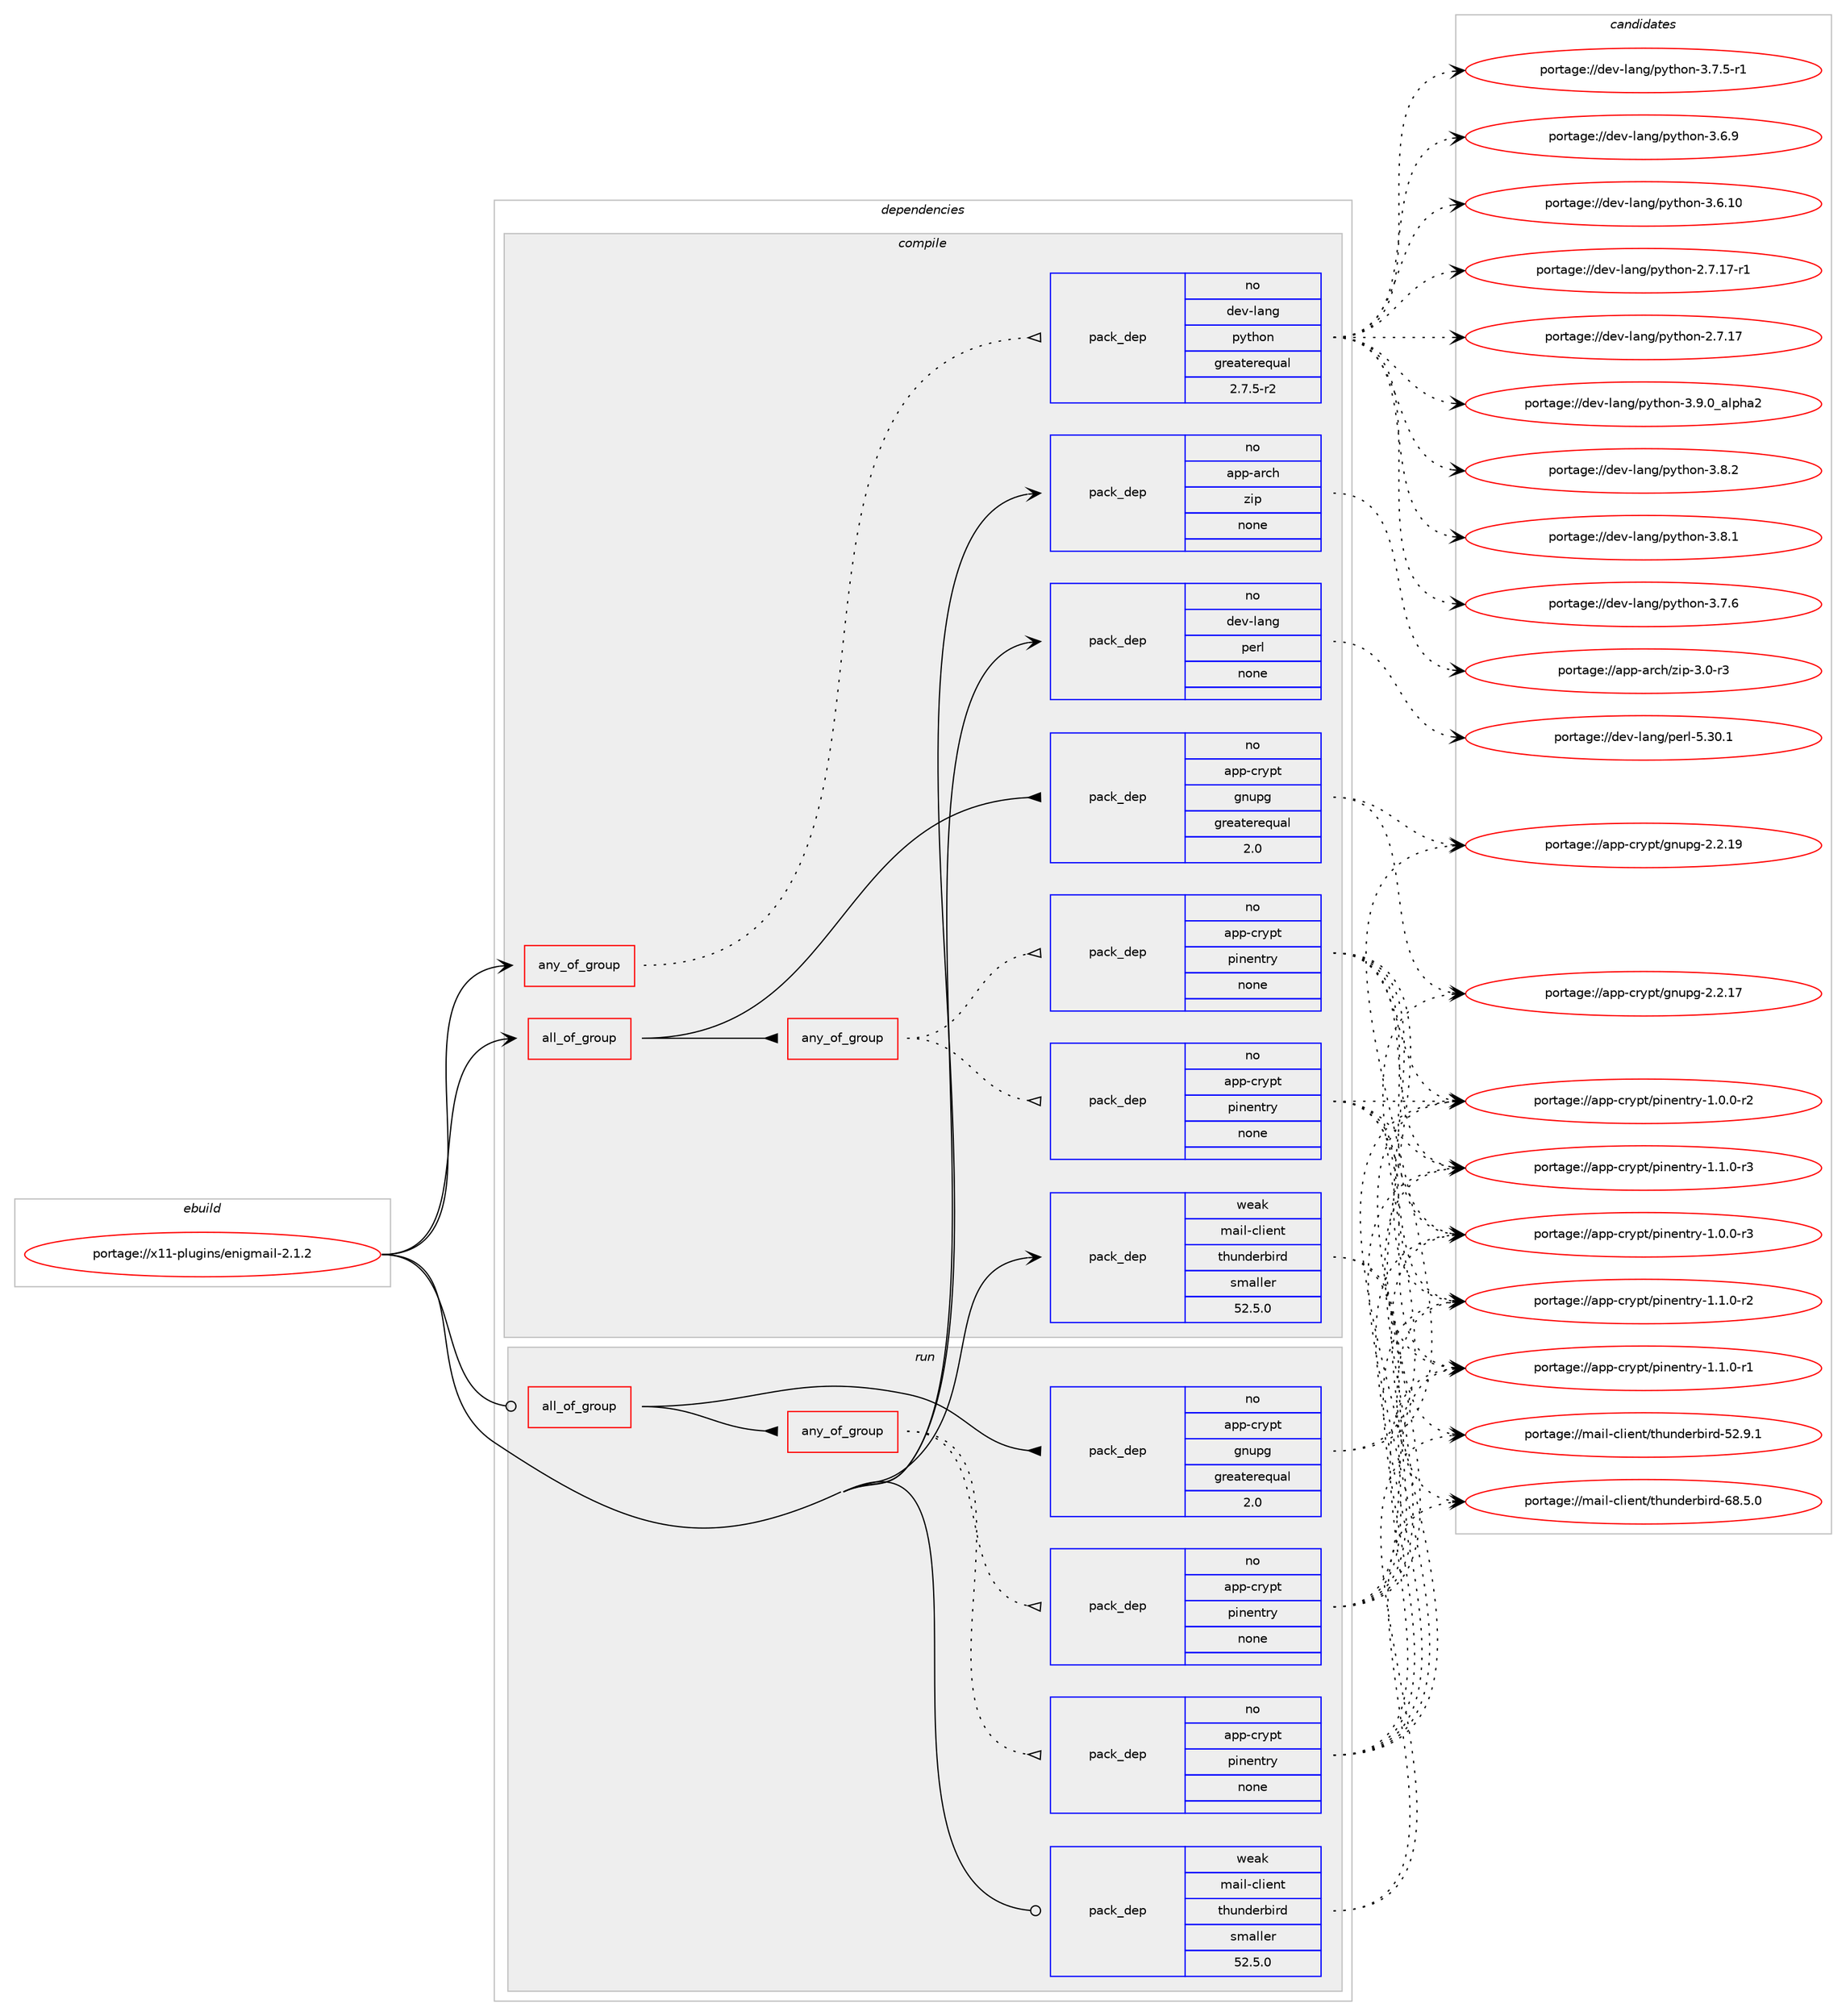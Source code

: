 digraph prolog {

# *************
# Graph options
# *************

newrank=true;
concentrate=true;
compound=true;
graph [rankdir=LR,fontname=Helvetica,fontsize=10,ranksep=1.5];#, ranksep=2.5, nodesep=0.2];
edge  [arrowhead=vee];
node  [fontname=Helvetica,fontsize=10];

# **********
# The ebuild
# **********

subgraph cluster_leftcol {
color=gray;
rank=same;
label=<<i>ebuild</i>>;
id [label="portage://x11-plugins/enigmail-2.1.2", color=red, width=4, href="../x11-plugins/enigmail-2.1.2.svg"];
}

# ****************
# The dependencies
# ****************

subgraph cluster_midcol {
color=gray;
label=<<i>dependencies</i>>;
subgraph cluster_compile {
fillcolor="#eeeeee";
style=filled;
label=<<i>compile</i>>;
subgraph all9 {
dependency6714 [label=<<TABLE BORDER="0" CELLBORDER="1" CELLSPACING="0" CELLPADDING="4"><TR><TD CELLPADDING="10">all_of_group</TD></TR></TABLE>>, shape=none, color=red];subgraph pack5747 {
dependency6715 [label=<<TABLE BORDER="0" CELLBORDER="1" CELLSPACING="0" CELLPADDING="4" WIDTH="220"><TR><TD ROWSPAN="6" CELLPADDING="30">pack_dep</TD></TR><TR><TD WIDTH="110">no</TD></TR><TR><TD>app-crypt</TD></TR><TR><TD>gnupg</TD></TR><TR><TD>greaterequal</TD></TR><TR><TD>2.0</TD></TR></TABLE>>, shape=none, color=blue];
}
dependency6714:e -> dependency6715:w [weight=20,style="solid",arrowhead="inv"];
subgraph any105 {
dependency6716 [label=<<TABLE BORDER="0" CELLBORDER="1" CELLSPACING="0" CELLPADDING="4"><TR><TD CELLPADDING="10">any_of_group</TD></TR></TABLE>>, shape=none, color=red];subgraph pack5748 {
dependency6717 [label=<<TABLE BORDER="0" CELLBORDER="1" CELLSPACING="0" CELLPADDING="4" WIDTH="220"><TR><TD ROWSPAN="6" CELLPADDING="30">pack_dep</TD></TR><TR><TD WIDTH="110">no</TD></TR><TR><TD>app-crypt</TD></TR><TR><TD>pinentry</TD></TR><TR><TD>none</TD></TR><TR><TD></TD></TR></TABLE>>, shape=none, color=blue];
}
dependency6716:e -> dependency6717:w [weight=20,style="dotted",arrowhead="oinv"];
subgraph pack5749 {
dependency6718 [label=<<TABLE BORDER="0" CELLBORDER="1" CELLSPACING="0" CELLPADDING="4" WIDTH="220"><TR><TD ROWSPAN="6" CELLPADDING="30">pack_dep</TD></TR><TR><TD WIDTH="110">no</TD></TR><TR><TD>app-crypt</TD></TR><TR><TD>pinentry</TD></TR><TR><TD>none</TD></TR><TR><TD></TD></TR></TABLE>>, shape=none, color=blue];
}
dependency6716:e -> dependency6718:w [weight=20,style="dotted",arrowhead="oinv"];
}
dependency6714:e -> dependency6716:w [weight=20,style="solid",arrowhead="inv"];
}
id:e -> dependency6714:w [weight=20,style="solid",arrowhead="vee"];
subgraph any106 {
dependency6719 [label=<<TABLE BORDER="0" CELLBORDER="1" CELLSPACING="0" CELLPADDING="4"><TR><TD CELLPADDING="10">any_of_group</TD></TR></TABLE>>, shape=none, color=red];subgraph pack5750 {
dependency6720 [label=<<TABLE BORDER="0" CELLBORDER="1" CELLSPACING="0" CELLPADDING="4" WIDTH="220"><TR><TD ROWSPAN="6" CELLPADDING="30">pack_dep</TD></TR><TR><TD WIDTH="110">no</TD></TR><TR><TD>dev-lang</TD></TR><TR><TD>python</TD></TR><TR><TD>greaterequal</TD></TR><TR><TD>2.7.5-r2</TD></TR></TABLE>>, shape=none, color=blue];
}
dependency6719:e -> dependency6720:w [weight=20,style="dotted",arrowhead="oinv"];
}
id:e -> dependency6719:w [weight=20,style="solid",arrowhead="vee"];
subgraph pack5751 {
dependency6721 [label=<<TABLE BORDER="0" CELLBORDER="1" CELLSPACING="0" CELLPADDING="4" WIDTH="220"><TR><TD ROWSPAN="6" CELLPADDING="30">pack_dep</TD></TR><TR><TD WIDTH="110">no</TD></TR><TR><TD>app-arch</TD></TR><TR><TD>zip</TD></TR><TR><TD>none</TD></TR><TR><TD></TD></TR></TABLE>>, shape=none, color=blue];
}
id:e -> dependency6721:w [weight=20,style="solid",arrowhead="vee"];
subgraph pack5752 {
dependency6722 [label=<<TABLE BORDER="0" CELLBORDER="1" CELLSPACING="0" CELLPADDING="4" WIDTH="220"><TR><TD ROWSPAN="6" CELLPADDING="30">pack_dep</TD></TR><TR><TD WIDTH="110">no</TD></TR><TR><TD>dev-lang</TD></TR><TR><TD>perl</TD></TR><TR><TD>none</TD></TR><TR><TD></TD></TR></TABLE>>, shape=none, color=blue];
}
id:e -> dependency6722:w [weight=20,style="solid",arrowhead="vee"];
subgraph pack5753 {
dependency6723 [label=<<TABLE BORDER="0" CELLBORDER="1" CELLSPACING="0" CELLPADDING="4" WIDTH="220"><TR><TD ROWSPAN="6" CELLPADDING="30">pack_dep</TD></TR><TR><TD WIDTH="110">weak</TD></TR><TR><TD>mail-client</TD></TR><TR><TD>thunderbird</TD></TR><TR><TD>smaller</TD></TR><TR><TD>52.5.0</TD></TR></TABLE>>, shape=none, color=blue];
}
id:e -> dependency6723:w [weight=20,style="solid",arrowhead="vee"];
}
subgraph cluster_compileandrun {
fillcolor="#eeeeee";
style=filled;
label=<<i>compile and run</i>>;
}
subgraph cluster_run {
fillcolor="#eeeeee";
style=filled;
label=<<i>run</i>>;
subgraph all10 {
dependency6724 [label=<<TABLE BORDER="0" CELLBORDER="1" CELLSPACING="0" CELLPADDING="4"><TR><TD CELLPADDING="10">all_of_group</TD></TR></TABLE>>, shape=none, color=red];subgraph pack5754 {
dependency6725 [label=<<TABLE BORDER="0" CELLBORDER="1" CELLSPACING="0" CELLPADDING="4" WIDTH="220"><TR><TD ROWSPAN="6" CELLPADDING="30">pack_dep</TD></TR><TR><TD WIDTH="110">no</TD></TR><TR><TD>app-crypt</TD></TR><TR><TD>gnupg</TD></TR><TR><TD>greaterequal</TD></TR><TR><TD>2.0</TD></TR></TABLE>>, shape=none, color=blue];
}
dependency6724:e -> dependency6725:w [weight=20,style="solid",arrowhead="inv"];
subgraph any107 {
dependency6726 [label=<<TABLE BORDER="0" CELLBORDER="1" CELLSPACING="0" CELLPADDING="4"><TR><TD CELLPADDING="10">any_of_group</TD></TR></TABLE>>, shape=none, color=red];subgraph pack5755 {
dependency6727 [label=<<TABLE BORDER="0" CELLBORDER="1" CELLSPACING="0" CELLPADDING="4" WIDTH="220"><TR><TD ROWSPAN="6" CELLPADDING="30">pack_dep</TD></TR><TR><TD WIDTH="110">no</TD></TR><TR><TD>app-crypt</TD></TR><TR><TD>pinentry</TD></TR><TR><TD>none</TD></TR><TR><TD></TD></TR></TABLE>>, shape=none, color=blue];
}
dependency6726:e -> dependency6727:w [weight=20,style="dotted",arrowhead="oinv"];
subgraph pack5756 {
dependency6728 [label=<<TABLE BORDER="0" CELLBORDER="1" CELLSPACING="0" CELLPADDING="4" WIDTH="220"><TR><TD ROWSPAN="6" CELLPADDING="30">pack_dep</TD></TR><TR><TD WIDTH="110">no</TD></TR><TR><TD>app-crypt</TD></TR><TR><TD>pinentry</TD></TR><TR><TD>none</TD></TR><TR><TD></TD></TR></TABLE>>, shape=none, color=blue];
}
dependency6726:e -> dependency6728:w [weight=20,style="dotted",arrowhead="oinv"];
}
dependency6724:e -> dependency6726:w [weight=20,style="solid",arrowhead="inv"];
}
id:e -> dependency6724:w [weight=20,style="solid",arrowhead="odot"];
subgraph pack5757 {
dependency6729 [label=<<TABLE BORDER="0" CELLBORDER="1" CELLSPACING="0" CELLPADDING="4" WIDTH="220"><TR><TD ROWSPAN="6" CELLPADDING="30">pack_dep</TD></TR><TR><TD WIDTH="110">weak</TD></TR><TR><TD>mail-client</TD></TR><TR><TD>thunderbird</TD></TR><TR><TD>smaller</TD></TR><TR><TD>52.5.0</TD></TR></TABLE>>, shape=none, color=blue];
}
id:e -> dependency6729:w [weight=20,style="solid",arrowhead="odot"];
}
}

# **************
# The candidates
# **************

subgraph cluster_choices {
rank=same;
color=gray;
label=<<i>candidates</i>>;

subgraph choice5747 {
color=black;
nodesep=1;
choice9711211245991141211121164710311011711210345504650464957 [label="portage://app-crypt/gnupg-2.2.19", color=red, width=4,href="../app-crypt/gnupg-2.2.19.svg"];
choice9711211245991141211121164710311011711210345504650464955 [label="portage://app-crypt/gnupg-2.2.17", color=red, width=4,href="../app-crypt/gnupg-2.2.17.svg"];
dependency6715:e -> choice9711211245991141211121164710311011711210345504650464957:w [style=dotted,weight="100"];
dependency6715:e -> choice9711211245991141211121164710311011711210345504650464955:w [style=dotted,weight="100"];
}
subgraph choice5748 {
color=black;
nodesep=1;
choice971121124599114121112116471121051101011101161141214549464946484511451 [label="portage://app-crypt/pinentry-1.1.0-r3", color=red, width=4,href="../app-crypt/pinentry-1.1.0-r3.svg"];
choice971121124599114121112116471121051101011101161141214549464946484511450 [label="portage://app-crypt/pinentry-1.1.0-r2", color=red, width=4,href="../app-crypt/pinentry-1.1.0-r2.svg"];
choice971121124599114121112116471121051101011101161141214549464946484511449 [label="portage://app-crypt/pinentry-1.1.0-r1", color=red, width=4,href="../app-crypt/pinentry-1.1.0-r1.svg"];
choice971121124599114121112116471121051101011101161141214549464846484511451 [label="portage://app-crypt/pinentry-1.0.0-r3", color=red, width=4,href="../app-crypt/pinentry-1.0.0-r3.svg"];
choice971121124599114121112116471121051101011101161141214549464846484511450 [label="portage://app-crypt/pinentry-1.0.0-r2", color=red, width=4,href="../app-crypt/pinentry-1.0.0-r2.svg"];
dependency6717:e -> choice971121124599114121112116471121051101011101161141214549464946484511451:w [style=dotted,weight="100"];
dependency6717:e -> choice971121124599114121112116471121051101011101161141214549464946484511450:w [style=dotted,weight="100"];
dependency6717:e -> choice971121124599114121112116471121051101011101161141214549464946484511449:w [style=dotted,weight="100"];
dependency6717:e -> choice971121124599114121112116471121051101011101161141214549464846484511451:w [style=dotted,weight="100"];
dependency6717:e -> choice971121124599114121112116471121051101011101161141214549464846484511450:w [style=dotted,weight="100"];
}
subgraph choice5749 {
color=black;
nodesep=1;
choice971121124599114121112116471121051101011101161141214549464946484511451 [label="portage://app-crypt/pinentry-1.1.0-r3", color=red, width=4,href="../app-crypt/pinentry-1.1.0-r3.svg"];
choice971121124599114121112116471121051101011101161141214549464946484511450 [label="portage://app-crypt/pinentry-1.1.0-r2", color=red, width=4,href="../app-crypt/pinentry-1.1.0-r2.svg"];
choice971121124599114121112116471121051101011101161141214549464946484511449 [label="portage://app-crypt/pinentry-1.1.0-r1", color=red, width=4,href="../app-crypt/pinentry-1.1.0-r1.svg"];
choice971121124599114121112116471121051101011101161141214549464846484511451 [label="portage://app-crypt/pinentry-1.0.0-r3", color=red, width=4,href="../app-crypt/pinentry-1.0.0-r3.svg"];
choice971121124599114121112116471121051101011101161141214549464846484511450 [label="portage://app-crypt/pinentry-1.0.0-r2", color=red, width=4,href="../app-crypt/pinentry-1.0.0-r2.svg"];
dependency6718:e -> choice971121124599114121112116471121051101011101161141214549464946484511451:w [style=dotted,weight="100"];
dependency6718:e -> choice971121124599114121112116471121051101011101161141214549464946484511450:w [style=dotted,weight="100"];
dependency6718:e -> choice971121124599114121112116471121051101011101161141214549464946484511449:w [style=dotted,weight="100"];
dependency6718:e -> choice971121124599114121112116471121051101011101161141214549464846484511451:w [style=dotted,weight="100"];
dependency6718:e -> choice971121124599114121112116471121051101011101161141214549464846484511450:w [style=dotted,weight="100"];
}
subgraph choice5750 {
color=black;
nodesep=1;
choice10010111845108971101034711212111610411111045514657464895971081121049750 [label="portage://dev-lang/python-3.9.0_alpha2", color=red, width=4,href="../dev-lang/python-3.9.0_alpha2.svg"];
choice100101118451089711010347112121116104111110455146564650 [label="portage://dev-lang/python-3.8.2", color=red, width=4,href="../dev-lang/python-3.8.2.svg"];
choice100101118451089711010347112121116104111110455146564649 [label="portage://dev-lang/python-3.8.1", color=red, width=4,href="../dev-lang/python-3.8.1.svg"];
choice100101118451089711010347112121116104111110455146554654 [label="portage://dev-lang/python-3.7.6", color=red, width=4,href="../dev-lang/python-3.7.6.svg"];
choice1001011184510897110103471121211161041111104551465546534511449 [label="portage://dev-lang/python-3.7.5-r1", color=red, width=4,href="../dev-lang/python-3.7.5-r1.svg"];
choice100101118451089711010347112121116104111110455146544657 [label="portage://dev-lang/python-3.6.9", color=red, width=4,href="../dev-lang/python-3.6.9.svg"];
choice10010111845108971101034711212111610411111045514654464948 [label="portage://dev-lang/python-3.6.10", color=red, width=4,href="../dev-lang/python-3.6.10.svg"];
choice100101118451089711010347112121116104111110455046554649554511449 [label="portage://dev-lang/python-2.7.17-r1", color=red, width=4,href="../dev-lang/python-2.7.17-r1.svg"];
choice10010111845108971101034711212111610411111045504655464955 [label="portage://dev-lang/python-2.7.17", color=red, width=4,href="../dev-lang/python-2.7.17.svg"];
dependency6720:e -> choice10010111845108971101034711212111610411111045514657464895971081121049750:w [style=dotted,weight="100"];
dependency6720:e -> choice100101118451089711010347112121116104111110455146564650:w [style=dotted,weight="100"];
dependency6720:e -> choice100101118451089711010347112121116104111110455146564649:w [style=dotted,weight="100"];
dependency6720:e -> choice100101118451089711010347112121116104111110455146554654:w [style=dotted,weight="100"];
dependency6720:e -> choice1001011184510897110103471121211161041111104551465546534511449:w [style=dotted,weight="100"];
dependency6720:e -> choice100101118451089711010347112121116104111110455146544657:w [style=dotted,weight="100"];
dependency6720:e -> choice10010111845108971101034711212111610411111045514654464948:w [style=dotted,weight="100"];
dependency6720:e -> choice100101118451089711010347112121116104111110455046554649554511449:w [style=dotted,weight="100"];
dependency6720:e -> choice10010111845108971101034711212111610411111045504655464955:w [style=dotted,weight="100"];
}
subgraph choice5751 {
color=black;
nodesep=1;
choice9711211245971149910447122105112455146484511451 [label="portage://app-arch/zip-3.0-r3", color=red, width=4,href="../app-arch/zip-3.0-r3.svg"];
dependency6721:e -> choice9711211245971149910447122105112455146484511451:w [style=dotted,weight="100"];
}
subgraph choice5752 {
color=black;
nodesep=1;
choice10010111845108971101034711210111410845534651484649 [label="portage://dev-lang/perl-5.30.1", color=red, width=4,href="../dev-lang/perl-5.30.1.svg"];
dependency6722:e -> choice10010111845108971101034711210111410845534651484649:w [style=dotted,weight="100"];
}
subgraph choice5753 {
color=black;
nodesep=1;
choice109971051084599108105101110116471161041171101001011149810511410045545646534648 [label="portage://mail-client/thunderbird-68.5.0", color=red, width=4,href="../mail-client/thunderbird-68.5.0.svg"];
choice109971051084599108105101110116471161041171101001011149810511410045535046574649 [label="portage://mail-client/thunderbird-52.9.1", color=red, width=4,href="../mail-client/thunderbird-52.9.1.svg"];
dependency6723:e -> choice109971051084599108105101110116471161041171101001011149810511410045545646534648:w [style=dotted,weight="100"];
dependency6723:e -> choice109971051084599108105101110116471161041171101001011149810511410045535046574649:w [style=dotted,weight="100"];
}
subgraph choice5754 {
color=black;
nodesep=1;
choice9711211245991141211121164710311011711210345504650464957 [label="portage://app-crypt/gnupg-2.2.19", color=red, width=4,href="../app-crypt/gnupg-2.2.19.svg"];
choice9711211245991141211121164710311011711210345504650464955 [label="portage://app-crypt/gnupg-2.2.17", color=red, width=4,href="../app-crypt/gnupg-2.2.17.svg"];
dependency6725:e -> choice9711211245991141211121164710311011711210345504650464957:w [style=dotted,weight="100"];
dependency6725:e -> choice9711211245991141211121164710311011711210345504650464955:w [style=dotted,weight="100"];
}
subgraph choice5755 {
color=black;
nodesep=1;
choice971121124599114121112116471121051101011101161141214549464946484511451 [label="portage://app-crypt/pinentry-1.1.0-r3", color=red, width=4,href="../app-crypt/pinentry-1.1.0-r3.svg"];
choice971121124599114121112116471121051101011101161141214549464946484511450 [label="portage://app-crypt/pinentry-1.1.0-r2", color=red, width=4,href="../app-crypt/pinentry-1.1.0-r2.svg"];
choice971121124599114121112116471121051101011101161141214549464946484511449 [label="portage://app-crypt/pinentry-1.1.0-r1", color=red, width=4,href="../app-crypt/pinentry-1.1.0-r1.svg"];
choice971121124599114121112116471121051101011101161141214549464846484511451 [label="portage://app-crypt/pinentry-1.0.0-r3", color=red, width=4,href="../app-crypt/pinentry-1.0.0-r3.svg"];
choice971121124599114121112116471121051101011101161141214549464846484511450 [label="portage://app-crypt/pinentry-1.0.0-r2", color=red, width=4,href="../app-crypt/pinentry-1.0.0-r2.svg"];
dependency6727:e -> choice971121124599114121112116471121051101011101161141214549464946484511451:w [style=dotted,weight="100"];
dependency6727:e -> choice971121124599114121112116471121051101011101161141214549464946484511450:w [style=dotted,weight="100"];
dependency6727:e -> choice971121124599114121112116471121051101011101161141214549464946484511449:w [style=dotted,weight="100"];
dependency6727:e -> choice971121124599114121112116471121051101011101161141214549464846484511451:w [style=dotted,weight="100"];
dependency6727:e -> choice971121124599114121112116471121051101011101161141214549464846484511450:w [style=dotted,weight="100"];
}
subgraph choice5756 {
color=black;
nodesep=1;
choice971121124599114121112116471121051101011101161141214549464946484511451 [label="portage://app-crypt/pinentry-1.1.0-r3", color=red, width=4,href="../app-crypt/pinentry-1.1.0-r3.svg"];
choice971121124599114121112116471121051101011101161141214549464946484511450 [label="portage://app-crypt/pinentry-1.1.0-r2", color=red, width=4,href="../app-crypt/pinentry-1.1.0-r2.svg"];
choice971121124599114121112116471121051101011101161141214549464946484511449 [label="portage://app-crypt/pinentry-1.1.0-r1", color=red, width=4,href="../app-crypt/pinentry-1.1.0-r1.svg"];
choice971121124599114121112116471121051101011101161141214549464846484511451 [label="portage://app-crypt/pinentry-1.0.0-r3", color=red, width=4,href="../app-crypt/pinentry-1.0.0-r3.svg"];
choice971121124599114121112116471121051101011101161141214549464846484511450 [label="portage://app-crypt/pinentry-1.0.0-r2", color=red, width=4,href="../app-crypt/pinentry-1.0.0-r2.svg"];
dependency6728:e -> choice971121124599114121112116471121051101011101161141214549464946484511451:w [style=dotted,weight="100"];
dependency6728:e -> choice971121124599114121112116471121051101011101161141214549464946484511450:w [style=dotted,weight="100"];
dependency6728:e -> choice971121124599114121112116471121051101011101161141214549464946484511449:w [style=dotted,weight="100"];
dependency6728:e -> choice971121124599114121112116471121051101011101161141214549464846484511451:w [style=dotted,weight="100"];
dependency6728:e -> choice971121124599114121112116471121051101011101161141214549464846484511450:w [style=dotted,weight="100"];
}
subgraph choice5757 {
color=black;
nodesep=1;
choice109971051084599108105101110116471161041171101001011149810511410045545646534648 [label="portage://mail-client/thunderbird-68.5.0", color=red, width=4,href="../mail-client/thunderbird-68.5.0.svg"];
choice109971051084599108105101110116471161041171101001011149810511410045535046574649 [label="portage://mail-client/thunderbird-52.9.1", color=red, width=4,href="../mail-client/thunderbird-52.9.1.svg"];
dependency6729:e -> choice109971051084599108105101110116471161041171101001011149810511410045545646534648:w [style=dotted,weight="100"];
dependency6729:e -> choice109971051084599108105101110116471161041171101001011149810511410045535046574649:w [style=dotted,weight="100"];
}
}

}
